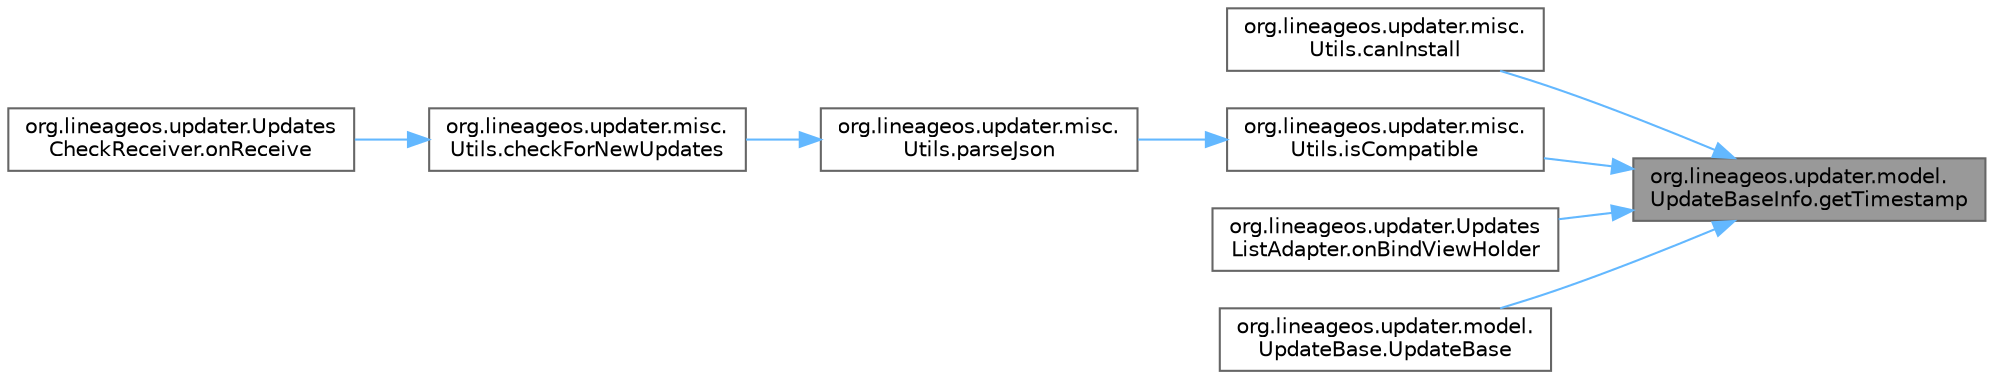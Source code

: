 digraph "org.lineageos.updater.model.UpdateBaseInfo.getTimestamp"
{
 // LATEX_PDF_SIZE
  bgcolor="transparent";
  edge [fontname=Helvetica,fontsize=10,labelfontname=Helvetica,labelfontsize=10];
  node [fontname=Helvetica,fontsize=10,shape=box,height=0.2,width=0.4];
  rankdir="RL";
  Node1 [label="org.lineageos.updater.model.\lUpdateBaseInfo.getTimestamp",height=0.2,width=0.4,color="gray40", fillcolor="grey60", style="filled", fontcolor="black",tooltip=" "];
  Node1 -> Node2 [dir="back",color="steelblue1",style="solid"];
  Node2 [label="org.lineageos.updater.misc.\lUtils.canInstall",height=0.2,width=0.4,color="grey40", fillcolor="white", style="filled",URL="$classorg_1_1lineageos_1_1updater_1_1misc_1_1_utils.html#a200b596c8b8ba8327d1e741a99f5db0f",tooltip=" "];
  Node1 -> Node3 [dir="back",color="steelblue1",style="solid"];
  Node3 [label="org.lineageos.updater.misc.\lUtils.isCompatible",height=0.2,width=0.4,color="grey40", fillcolor="white", style="filled",URL="$classorg_1_1lineageos_1_1updater_1_1misc_1_1_utils.html#a31cb9ad4e359da0f7b4fc54ae7afcfd9",tooltip=" "];
  Node3 -> Node4 [dir="back",color="steelblue1",style="solid"];
  Node4 [label="org.lineageos.updater.misc.\lUtils.parseJson",height=0.2,width=0.4,color="grey40", fillcolor="white", style="filled",URL="$classorg_1_1lineageos_1_1updater_1_1misc_1_1_utils.html#aad28273eac3eb5200ce2ade8c48834ad",tooltip=" "];
  Node4 -> Node5 [dir="back",color="steelblue1",style="solid"];
  Node5 [label="org.lineageos.updater.misc.\lUtils.checkForNewUpdates",height=0.2,width=0.4,color="grey40", fillcolor="white", style="filled",URL="$classorg_1_1lineageos_1_1updater_1_1misc_1_1_utils.html#a87f52df777d229a494ec21ba42503a6b",tooltip=" "];
  Node5 -> Node6 [dir="back",color="steelblue1",style="solid"];
  Node6 [label="org.lineageos.updater.Updates\lCheckReceiver.onReceive",height=0.2,width=0.4,color="grey40", fillcolor="white", style="filled",URL="$classorg_1_1lineageos_1_1updater_1_1_updates_check_receiver.html#ad8f90b6b49a0c878bddb97e8f99dd1b2",tooltip=" "];
  Node1 -> Node7 [dir="back",color="steelblue1",style="solid"];
  Node7 [label="org.lineageos.updater.Updates\lListAdapter.onBindViewHolder",height=0.2,width=0.4,color="grey40", fillcolor="white", style="filled",URL="$classorg_1_1lineageos_1_1updater_1_1_updates_list_adapter.html#af35376a6443b20ffac9b466e10ff338c",tooltip=" "];
  Node1 -> Node8 [dir="back",color="steelblue1",style="solid"];
  Node8 [label="org.lineageos.updater.model.\lUpdateBase.UpdateBase",height=0.2,width=0.4,color="grey40", fillcolor="white", style="filled",URL="$classorg_1_1lineageos_1_1updater_1_1model_1_1_update_base.html#a23a2815634d1d200b607ef8c3fc598c0",tooltip=" "];
}
